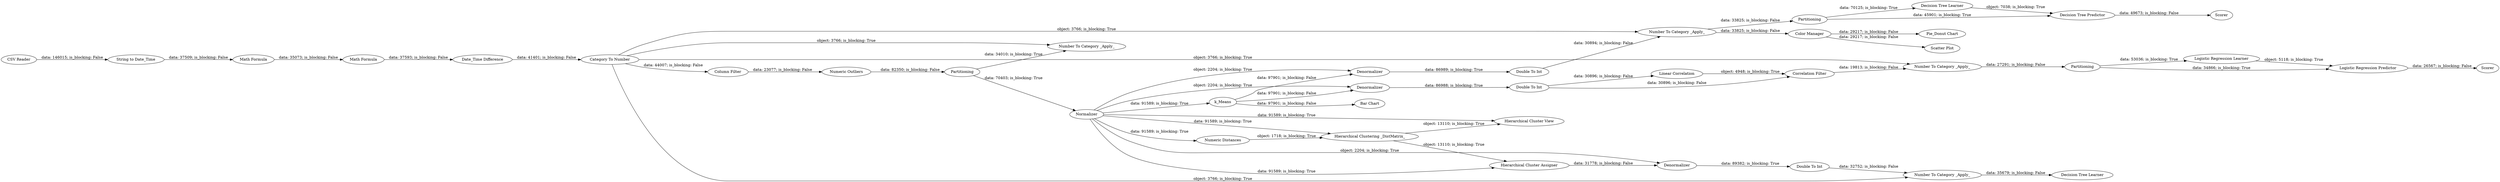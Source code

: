 digraph {
	"-799529690907226809_1" [label="CSV Reader"]
	"-799529690907226809_15" [label="Hierarchical Cluster View"]
	"-799529690907226809_7" [label="Column Filter"]
	"-799529690907226809_43" [label="Pie_Donut Chart"]
	"-799529690907226809_21" [label=Denormalizer]
	"-799529690907226809_13" [label="Numeric Distances"]
	"-799529690907226809_19" [label="Decision Tree Learner"]
	"-799529690907226809_34" [label="Logistic Regression Predictor"]
	"-799529690907226809_42" [label=Scorer]
	"-799529690907226809_9" [label="Numeric Outliers"]
	"-799529690907226809_39" [label="Scatter Plot"]
	"-799529690907226809_16" [label="Hierarchical Cluster Assigner"]
	"-799529690907226809_27" [label="Number To Category _Apply_"]
	"-799529690907226809_33" [label="Number To Category _Apply_"]
	"-799529690907226809_32" [label="Decision Tree Predictor"]
	"-799529690907226809_26" [label="Logistic Regression Learner"]
	"-799529690907226809_29" [label=Denormalizer]
	"-799529690907226809_38" [label="Color Manager"]
	"-799529690907226809_25" [label="Double To Int"]
	"-799529690907226809_40" [label=Partitioning]
	"-799529690907226809_22" [label="Number To Category _Apply_"]
	"-799529690907226809_10" [label=Partitioning]
	"-799529690907226809_4" [label="Math Formula"]
	"-799529690907226809_28" [label="Double To Int"]
	"-799529690907226809_3" [label="Math Formula"]
	"-799529690907226809_2" [label="String to Date_Time"]
	"-799529690907226809_20" [label=Denormalizer]
	"-799529690907226809_11" [label=Normalizer]
	"-799529690907226809_37" [label="Bar Chart"]
	"-799529690907226809_8" [label="Category To Number"]
	"-799529690907226809_17" [label=k_Means]
	"-799529690907226809_14" [label="Hierarchical Clustering _DistMatrix_"]
	"-799529690907226809_41" [label=Partitioning]
	"-799529690907226809_24" [label="Double To Int"]
	"-799529690907226809_18" [label="Decision Tree Learner"]
	"-799529690907226809_31" [label="Correlation Filter"]
	"-799529690907226809_6" [label="Date_Time Difference"]
	"-799529690907226809_30" [label="Linear Correlation"]
	"-799529690907226809_23" [label="Number To Category _Apply_"]
	"-799529690907226809_36" [label=Scorer]
	"-799529690907226809_19" -> "-799529690907226809_32" [label="object: 7038; is_blocking: True"]
	"-799529690907226809_40" -> "-799529690907226809_19" [label="data: 70125; is_blocking: True"]
	"-799529690907226809_17" -> "-799529690907226809_37" [label="data: 97901; is_blocking: False"]
	"-799529690907226809_1" -> "-799529690907226809_2" [label="data: 146015; is_blocking: False"]
	"-799529690907226809_30" -> "-799529690907226809_31" [label="object: 4948; is_blocking: True"]
	"-799529690907226809_4" -> "-799529690907226809_6" [label="data: 37593; is_blocking: False"]
	"-799529690907226809_13" -> "-799529690907226809_14" [label="object: 1718; is_blocking: True"]
	"-799529690907226809_14" -> "-799529690907226809_15" [label="object: 13110; is_blocking: True"]
	"-799529690907226809_23" -> "-799529690907226809_40" [label="data: 33825; is_blocking: False"]
	"-799529690907226809_27" -> "-799529690907226809_41" [label="data: 27291; is_blocking: False"]
	"-799529690907226809_41" -> "-799529690907226809_34" [label="data: 34866; is_blocking: True"]
	"-799529690907226809_38" -> "-799529690907226809_43" [label="data: 29217; is_blocking: False"]
	"-799529690907226809_7" -> "-799529690907226809_9" [label="data: 23077; is_blocking: False"]
	"-799529690907226809_3" -> "-799529690907226809_4" [label="data: 35073; is_blocking: False"]
	"-799529690907226809_9" -> "-799529690907226809_10" [label="data: 82350; is_blocking: False"]
	"-799529690907226809_20" -> "-799529690907226809_25" [label="data: 89382; is_blocking: True"]
	"-799529690907226809_28" -> "-799529690907226809_30" [label="data: 30896; is_blocking: False"]
	"-799529690907226809_28" -> "-799529690907226809_31" [label="data: 30896; is_blocking: False"]
	"-799529690907226809_32" -> "-799529690907226809_36" [label="data: 49673; is_blocking: False"]
	"-799529690907226809_11" -> "-799529690907226809_21" [label="object: 2204; is_blocking: True"]
	"-799529690907226809_11" -> "-799529690907226809_20" [label="object: 2204; is_blocking: True"]
	"-799529690907226809_22" -> "-799529690907226809_18" [label="data: 35679; is_blocking: False"]
	"-799529690907226809_25" -> "-799529690907226809_22" [label="data: 32752; is_blocking: False"]
	"-799529690907226809_26" -> "-799529690907226809_34" [label="object: 5118; is_blocking: True"]
	"-799529690907226809_10" -> "-799529690907226809_11" [label="data: 70403; is_blocking: True"]
	"-799529690907226809_2" -> "-799529690907226809_3" [label="data: 37509; is_blocking: False"]
	"-799529690907226809_11" -> "-799529690907226809_17" [label="data: 91589; is_blocking: True"]
	"-799529690907226809_8" -> "-799529690907226809_27" [label="object: 3766; is_blocking: True"]
	"-799529690907226809_11" -> "-799529690907226809_16" [label="data: 91589; is_blocking: True"]
	"-799529690907226809_8" -> "-799529690907226809_22" [label="object: 3766; is_blocking: True"]
	"-799529690907226809_11" -> "-799529690907226809_14" [label="data: 91589; is_blocking: True"]
	"-799529690907226809_17" -> "-799529690907226809_21" [label="data: 97901; is_blocking: False"]
	"-799529690907226809_8" -> "-799529690907226809_23" [label="object: 3766; is_blocking: True"]
	"-799529690907226809_8" -> "-799529690907226809_7" [label="data: 44007; is_blocking: False"]
	"-799529690907226809_29" -> "-799529690907226809_28" [label="data: 86988; is_blocking: True"]
	"-799529690907226809_11" -> "-799529690907226809_13" [label="data: 91589; is_blocking: True"]
	"-799529690907226809_10" -> "-799529690907226809_33" [label="data: 34010; is_blocking: True"]
	"-799529690907226809_16" -> "-799529690907226809_20" [label="data: 31778; is_blocking: False"]
	"-799529690907226809_40" -> "-799529690907226809_32" [label="data: 45901; is_blocking: True"]
	"-799529690907226809_11" -> "-799529690907226809_29" [label="object: 2204; is_blocking: True"]
	"-799529690907226809_23" -> "-799529690907226809_38" [label="data: 33825; is_blocking: False"]
	"-799529690907226809_6" -> "-799529690907226809_8" [label="data: 41401; is_blocking: False"]
	"-799529690907226809_14" -> "-799529690907226809_16" [label="object: 13110; is_blocking: True"]
	"-799529690907226809_34" -> "-799529690907226809_42" [label="data: 26567; is_blocking: False"]
	"-799529690907226809_41" -> "-799529690907226809_26" [label="data: 53036; is_blocking: True"]
	"-799529690907226809_11" -> "-799529690907226809_15" [label="data: 91589; is_blocking: True"]
	"-799529690907226809_38" -> "-799529690907226809_39" [label="data: 29217; is_blocking: False"]
	"-799529690907226809_21" -> "-799529690907226809_24" [label="data: 86989; is_blocking: True"]
	"-799529690907226809_17" -> "-799529690907226809_29" [label="data: 97901; is_blocking: False"]
	"-799529690907226809_31" -> "-799529690907226809_27" [label="data: 19813; is_blocking: False"]
	"-799529690907226809_24" -> "-799529690907226809_23" [label="data: 30894; is_blocking: False"]
	"-799529690907226809_8" -> "-799529690907226809_33" [label="object: 3766; is_blocking: True"]
	rankdir=LR
}
